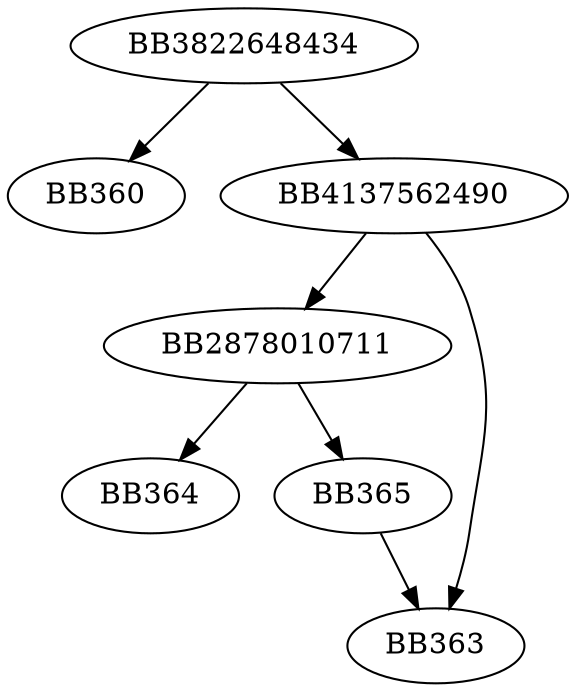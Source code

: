 digraph G{
	BB3822648434->BB360;
	BB3822648434->BB4137562490;
	BB4137562490->BB2878010711;
	BB4137562490->BB363;
	BB2878010711->BB364;
	BB2878010711->BB365;
	BB365->BB363;
}

